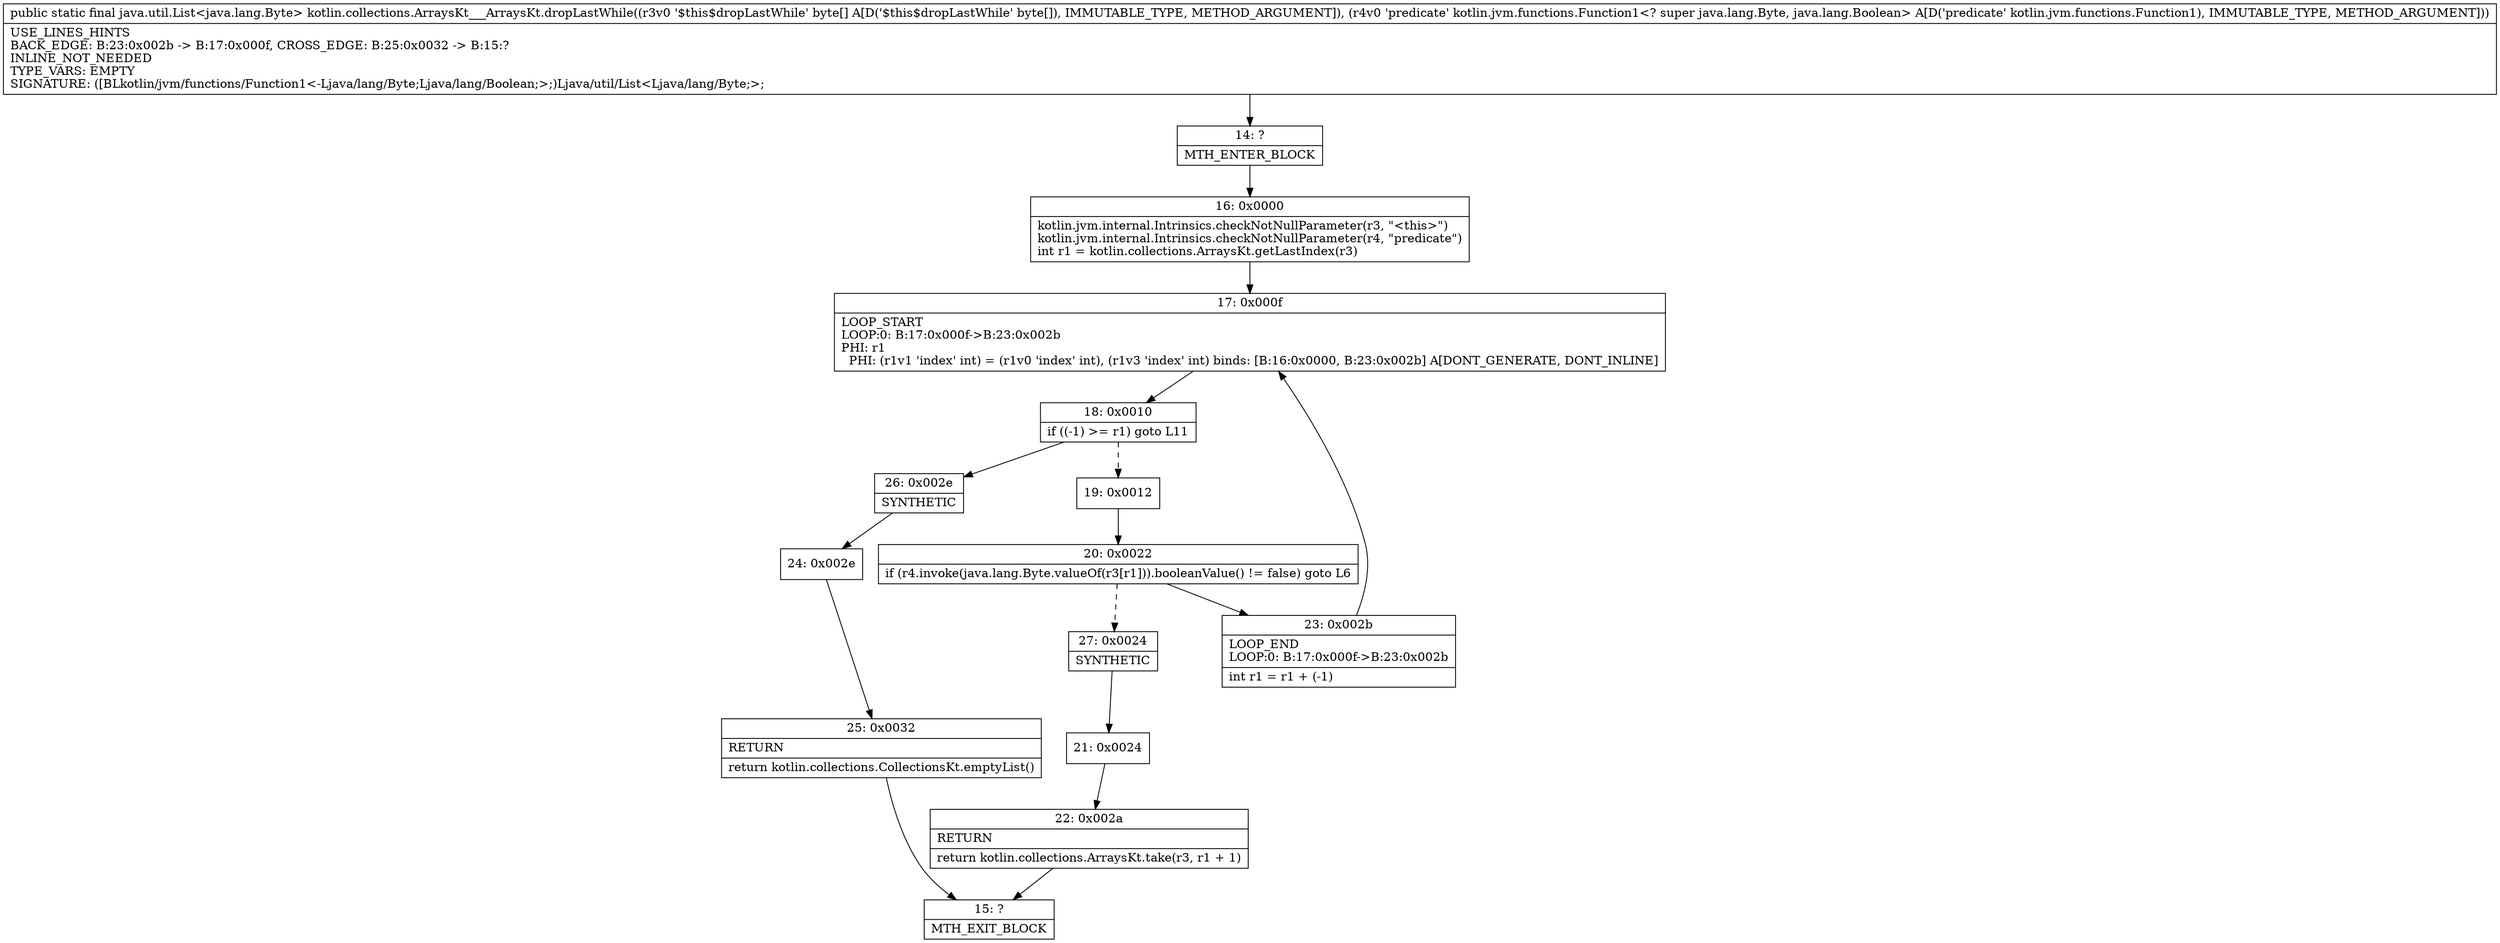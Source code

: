 digraph "CFG forkotlin.collections.ArraysKt___ArraysKt.dropLastWhile([BLkotlin\/jvm\/functions\/Function1;)Ljava\/util\/List;" {
Node_14 [shape=record,label="{14\:\ ?|MTH_ENTER_BLOCK\l}"];
Node_16 [shape=record,label="{16\:\ 0x0000|kotlin.jvm.internal.Intrinsics.checkNotNullParameter(r3, \"\<this\>\")\lkotlin.jvm.internal.Intrinsics.checkNotNullParameter(r4, \"predicate\")\lint r1 = kotlin.collections.ArraysKt.getLastIndex(r3)\l}"];
Node_17 [shape=record,label="{17\:\ 0x000f|LOOP_START\lLOOP:0: B:17:0x000f\-\>B:23:0x002b\lPHI: r1 \l  PHI: (r1v1 'index' int) = (r1v0 'index' int), (r1v3 'index' int) binds: [B:16:0x0000, B:23:0x002b] A[DONT_GENERATE, DONT_INLINE]\l}"];
Node_18 [shape=record,label="{18\:\ 0x0010|if ((\-1) \>= r1) goto L11\l}"];
Node_19 [shape=record,label="{19\:\ 0x0012}"];
Node_20 [shape=record,label="{20\:\ 0x0022|if (r4.invoke(java.lang.Byte.valueOf(r3[r1])).booleanValue() != false) goto L6\l}"];
Node_23 [shape=record,label="{23\:\ 0x002b|LOOP_END\lLOOP:0: B:17:0x000f\-\>B:23:0x002b\l|int r1 = r1 + (\-1)\l}"];
Node_27 [shape=record,label="{27\:\ 0x0024|SYNTHETIC\l}"];
Node_21 [shape=record,label="{21\:\ 0x0024}"];
Node_22 [shape=record,label="{22\:\ 0x002a|RETURN\l|return kotlin.collections.ArraysKt.take(r3, r1 + 1)\l}"];
Node_15 [shape=record,label="{15\:\ ?|MTH_EXIT_BLOCK\l}"];
Node_26 [shape=record,label="{26\:\ 0x002e|SYNTHETIC\l}"];
Node_24 [shape=record,label="{24\:\ 0x002e}"];
Node_25 [shape=record,label="{25\:\ 0x0032|RETURN\l|return kotlin.collections.CollectionsKt.emptyList()\l}"];
MethodNode[shape=record,label="{public static final java.util.List\<java.lang.Byte\> kotlin.collections.ArraysKt___ArraysKt.dropLastWhile((r3v0 '$this$dropLastWhile' byte[] A[D('$this$dropLastWhile' byte[]), IMMUTABLE_TYPE, METHOD_ARGUMENT]), (r4v0 'predicate' kotlin.jvm.functions.Function1\<? super java.lang.Byte, java.lang.Boolean\> A[D('predicate' kotlin.jvm.functions.Function1), IMMUTABLE_TYPE, METHOD_ARGUMENT]))  | USE_LINES_HINTS\lBACK_EDGE: B:23:0x002b \-\> B:17:0x000f, CROSS_EDGE: B:25:0x0032 \-\> B:15:?\lINLINE_NOT_NEEDED\lTYPE_VARS: EMPTY\lSIGNATURE: ([BLkotlin\/jvm\/functions\/Function1\<\-Ljava\/lang\/Byte;Ljava\/lang\/Boolean;\>;)Ljava\/util\/List\<Ljava\/lang\/Byte;\>;\l}"];
MethodNode -> Node_14;Node_14 -> Node_16;
Node_16 -> Node_17;
Node_17 -> Node_18;
Node_18 -> Node_19[style=dashed];
Node_18 -> Node_26;
Node_19 -> Node_20;
Node_20 -> Node_23;
Node_20 -> Node_27[style=dashed];
Node_23 -> Node_17;
Node_27 -> Node_21;
Node_21 -> Node_22;
Node_22 -> Node_15;
Node_26 -> Node_24;
Node_24 -> Node_25;
Node_25 -> Node_15;
}

